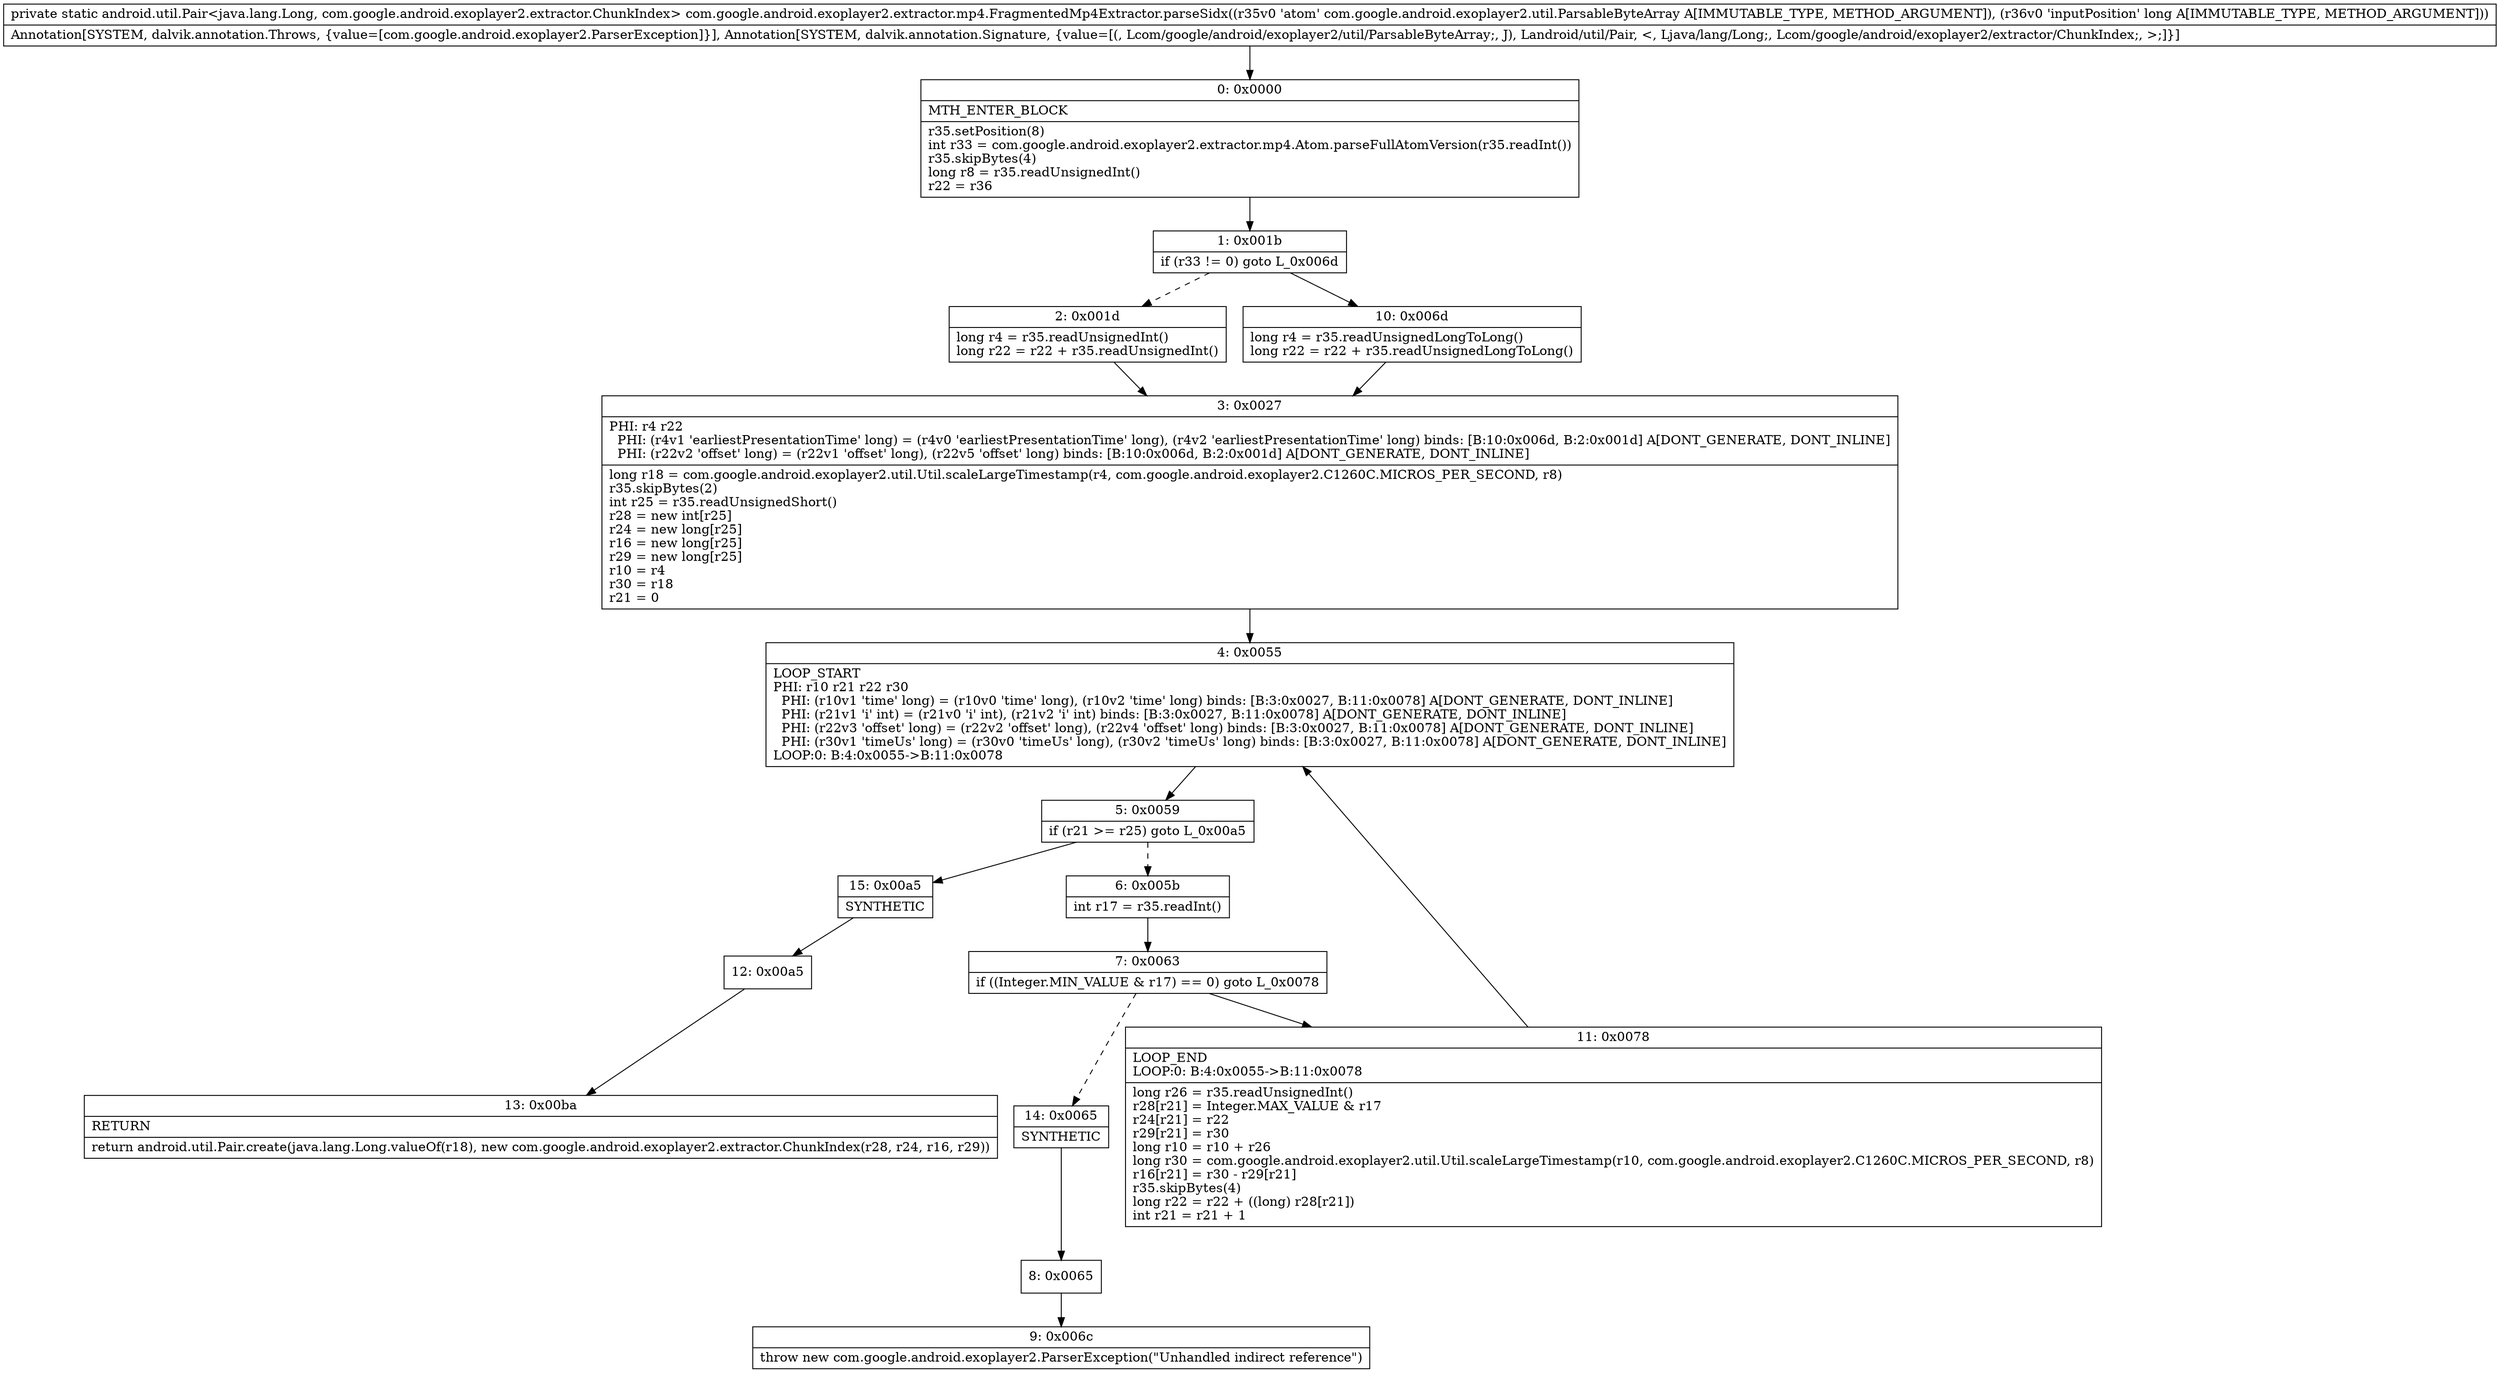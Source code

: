 digraph "CFG forcom.google.android.exoplayer2.extractor.mp4.FragmentedMp4Extractor.parseSidx(Lcom\/google\/android\/exoplayer2\/util\/ParsableByteArray;J)Landroid\/util\/Pair;" {
Node_0 [shape=record,label="{0\:\ 0x0000|MTH_ENTER_BLOCK\l|r35.setPosition(8)\lint r33 = com.google.android.exoplayer2.extractor.mp4.Atom.parseFullAtomVersion(r35.readInt())\lr35.skipBytes(4)\llong r8 = r35.readUnsignedInt()\lr22 = r36\l}"];
Node_1 [shape=record,label="{1\:\ 0x001b|if (r33 != 0) goto L_0x006d\l}"];
Node_2 [shape=record,label="{2\:\ 0x001d|long r4 = r35.readUnsignedInt()\llong r22 = r22 + r35.readUnsignedInt()\l}"];
Node_3 [shape=record,label="{3\:\ 0x0027|PHI: r4 r22 \l  PHI: (r4v1 'earliestPresentationTime' long) = (r4v0 'earliestPresentationTime' long), (r4v2 'earliestPresentationTime' long) binds: [B:10:0x006d, B:2:0x001d] A[DONT_GENERATE, DONT_INLINE]\l  PHI: (r22v2 'offset' long) = (r22v1 'offset' long), (r22v5 'offset' long) binds: [B:10:0x006d, B:2:0x001d] A[DONT_GENERATE, DONT_INLINE]\l|long r18 = com.google.android.exoplayer2.util.Util.scaleLargeTimestamp(r4, com.google.android.exoplayer2.C1260C.MICROS_PER_SECOND, r8)\lr35.skipBytes(2)\lint r25 = r35.readUnsignedShort()\lr28 = new int[r25]\lr24 = new long[r25]\lr16 = new long[r25]\lr29 = new long[r25]\lr10 = r4\lr30 = r18\lr21 = 0\l}"];
Node_4 [shape=record,label="{4\:\ 0x0055|LOOP_START\lPHI: r10 r21 r22 r30 \l  PHI: (r10v1 'time' long) = (r10v0 'time' long), (r10v2 'time' long) binds: [B:3:0x0027, B:11:0x0078] A[DONT_GENERATE, DONT_INLINE]\l  PHI: (r21v1 'i' int) = (r21v0 'i' int), (r21v2 'i' int) binds: [B:3:0x0027, B:11:0x0078] A[DONT_GENERATE, DONT_INLINE]\l  PHI: (r22v3 'offset' long) = (r22v2 'offset' long), (r22v4 'offset' long) binds: [B:3:0x0027, B:11:0x0078] A[DONT_GENERATE, DONT_INLINE]\l  PHI: (r30v1 'timeUs' long) = (r30v0 'timeUs' long), (r30v2 'timeUs' long) binds: [B:3:0x0027, B:11:0x0078] A[DONT_GENERATE, DONT_INLINE]\lLOOP:0: B:4:0x0055\-\>B:11:0x0078\l}"];
Node_5 [shape=record,label="{5\:\ 0x0059|if (r21 \>= r25) goto L_0x00a5\l}"];
Node_6 [shape=record,label="{6\:\ 0x005b|int r17 = r35.readInt()\l}"];
Node_7 [shape=record,label="{7\:\ 0x0063|if ((Integer.MIN_VALUE & r17) == 0) goto L_0x0078\l}"];
Node_8 [shape=record,label="{8\:\ 0x0065}"];
Node_9 [shape=record,label="{9\:\ 0x006c|throw new com.google.android.exoplayer2.ParserException(\"Unhandled indirect reference\")\l}"];
Node_10 [shape=record,label="{10\:\ 0x006d|long r4 = r35.readUnsignedLongToLong()\llong r22 = r22 + r35.readUnsignedLongToLong()\l}"];
Node_11 [shape=record,label="{11\:\ 0x0078|LOOP_END\lLOOP:0: B:4:0x0055\-\>B:11:0x0078\l|long r26 = r35.readUnsignedInt()\lr28[r21] = Integer.MAX_VALUE & r17\lr24[r21] = r22\lr29[r21] = r30\llong r10 = r10 + r26\llong r30 = com.google.android.exoplayer2.util.Util.scaleLargeTimestamp(r10, com.google.android.exoplayer2.C1260C.MICROS_PER_SECOND, r8)\lr16[r21] = r30 \- r29[r21]\lr35.skipBytes(4)\llong r22 = r22 + ((long) r28[r21])\lint r21 = r21 + 1\l}"];
Node_12 [shape=record,label="{12\:\ 0x00a5}"];
Node_13 [shape=record,label="{13\:\ 0x00ba|RETURN\l|return android.util.Pair.create(java.lang.Long.valueOf(r18), new com.google.android.exoplayer2.extractor.ChunkIndex(r28, r24, r16, r29))\l}"];
Node_14 [shape=record,label="{14\:\ 0x0065|SYNTHETIC\l}"];
Node_15 [shape=record,label="{15\:\ 0x00a5|SYNTHETIC\l}"];
MethodNode[shape=record,label="{private static android.util.Pair\<java.lang.Long, com.google.android.exoplayer2.extractor.ChunkIndex\> com.google.android.exoplayer2.extractor.mp4.FragmentedMp4Extractor.parseSidx((r35v0 'atom' com.google.android.exoplayer2.util.ParsableByteArray A[IMMUTABLE_TYPE, METHOD_ARGUMENT]), (r36v0 'inputPosition' long A[IMMUTABLE_TYPE, METHOD_ARGUMENT]))  | Annotation[SYSTEM, dalvik.annotation.Throws, \{value=[com.google.android.exoplayer2.ParserException]\}], Annotation[SYSTEM, dalvik.annotation.Signature, \{value=[(, Lcom\/google\/android\/exoplayer2\/util\/ParsableByteArray;, J), Landroid\/util\/Pair, \<, Ljava\/lang\/Long;, Lcom\/google\/android\/exoplayer2\/extractor\/ChunkIndex;, \>;]\}]\l}"];
MethodNode -> Node_0;
Node_0 -> Node_1;
Node_1 -> Node_2[style=dashed];
Node_1 -> Node_10;
Node_2 -> Node_3;
Node_3 -> Node_4;
Node_4 -> Node_5;
Node_5 -> Node_6[style=dashed];
Node_5 -> Node_15;
Node_6 -> Node_7;
Node_7 -> Node_11;
Node_7 -> Node_14[style=dashed];
Node_8 -> Node_9;
Node_10 -> Node_3;
Node_11 -> Node_4;
Node_12 -> Node_13;
Node_14 -> Node_8;
Node_15 -> Node_12;
}

